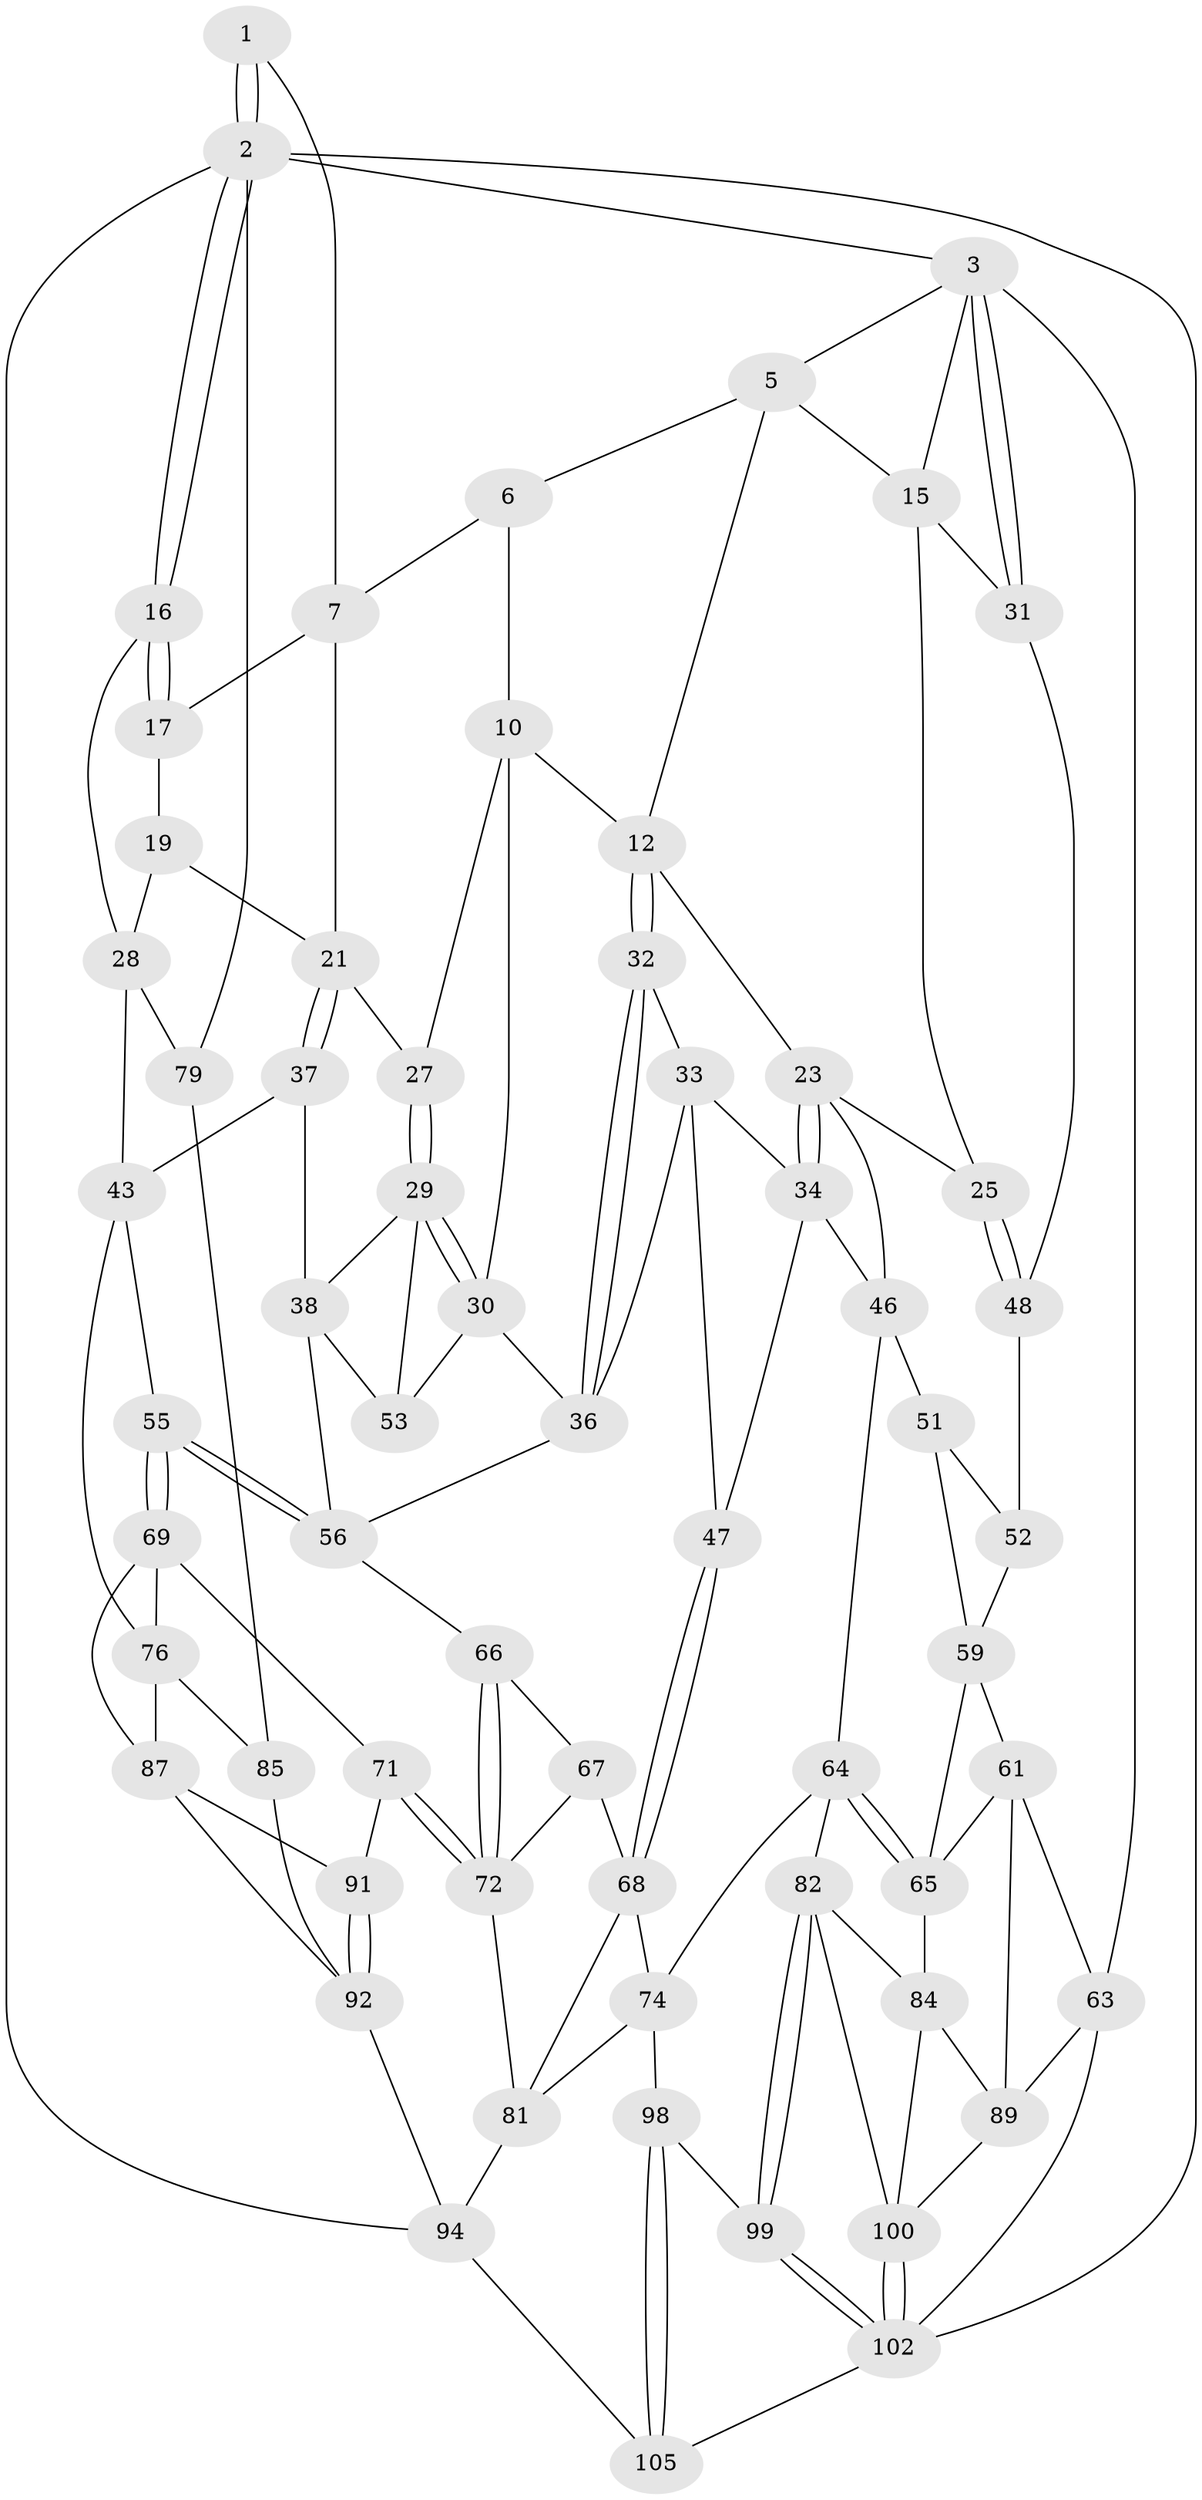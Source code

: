// original degree distribution, {3: 0.01904761904761905, 6: 0.24761904761904763, 4: 0.2761904761904762, 5: 0.45714285714285713}
// Generated by graph-tools (version 1.1) at 2025/11/02/27/25 16:11:52]
// undirected, 63 vertices, 137 edges
graph export_dot {
graph [start="1"]
  node [color=gray90,style=filled];
  1 [pos="+0.9580417309040582+0"];
  2 [pos="+1+0",super="+78"];
  3 [pos="+0+0",super="+4"];
  5 [pos="+0.3717283919363999+0",super="+14"];
  6 [pos="+0.6752996830137346+0",super="+9"];
  7 [pos="+0.9170087852632541+0.0699562784539527",super="+8"];
  10 [pos="+0.6750074260450896+0.029275928546824734",super="+11"];
  12 [pos="+0.5019623967633727+0.168810762605161",super="+13"];
  15 [pos="+0.17813861644536855+0.1351481706705352",super="+26"];
  16 [pos="+1+0.2365595104563194"];
  17 [pos="+0.9739544611587959+0.1293058223540372",super="+18"];
  19 [pos="+0.9294186410198649+0.17140811899866493",super="+20"];
  21 [pos="+0.866050706908966+0.20631418707406082",super="+22"];
  23 [pos="+0.3292341638940409+0.20251585440046363",super="+24"];
  25 [pos="+0.1715985691305549+0.19338344226625925"];
  27 [pos="+0.7665484155009792+0.16027979882293403"];
  28 [pos="+1+0.32431973101283973",super="+42"];
  29 [pos="+0.7216971214308805+0.2395577393391697",super="+39"];
  30 [pos="+0.6556456563423514+0.2565066689228255",super="+35"];
  31 [pos="+0+0"];
  32 [pos="+0.5012922358470319+0.17068020201734427"];
  33 [pos="+0.47392613591382404+0.2125580637409278",super="+41"];
  34 [pos="+0.38600809154725385+0.24978114412855057",super="+45"];
  36 [pos="+0.5931619114209894+0.3165931817747854",super="+40"];
  37 [pos="+0.8354851876306982+0.278370738277327"];
  38 [pos="+0.8247915916412145+0.28149328045564",super="+54"];
  43 [pos="+1+0.42008661886732807",super="+44"];
  46 [pos="+0.3176788996171378+0.42014368406472286",super="+50"];
  47 [pos="+0.44528584079728195+0.413751660957454"];
  48 [pos="+0.15372431747459123+0.21284403530159365",super="+49"];
  51 [pos="+0.1504202588922348+0.36342449834948887"];
  52 [pos="+0.11507229331533064+0.26606624914226285",super="+58"];
  53 [pos="+0.7063120975567548+0.32306035467331096"];
  55 [pos="+0.7983937217142799+0.46735951016114136"];
  56 [pos="+0.744295350106635+0.4331939477698013",super="+57"];
  59 [pos="+0.1325952863956996+0.39952653449637887",super="+60"];
  61 [pos="+0+0.4945003924807459",super="+62"];
  63 [pos="+0+1"];
  64 [pos="+0.25559787596212724+0.5640373139248538",super="+75"];
  65 [pos="+0.1137624192831971+0.522009176619291",super="+77"];
  66 [pos="+0.6585267557287287+0.45358207824909585"];
  67 [pos="+0.5779335768554295+0.5608077696224802"];
  68 [pos="+0.47755216061483846+0.5190687616048483",super="+73"];
  69 [pos="+0.8027310591077323+0.6148511147883713",super="+70"];
  71 [pos="+0.7416435959400879+0.6617027134059419"];
  72 [pos="+0.7289096782669873+0.6640561422753376",super="+80"];
  74 [pos="+0.2990156923108012+0.6793301519957066",super="+97"];
  76 [pos="+0.8232375633358751+0.6138547860036898",super="+86"];
  79 [pos="+1+0.5999951240045535"];
  81 [pos="+0.616774287981288+0.7275544894550382",super="+96"];
  82 [pos="+0.2266735752779874+0.7260639029375682",super="+83"];
  84 [pos="+0.11016561925111432+0.7573645525659694",super="+88"];
  85 [pos="+1+0.6485028432268503"];
  87 [pos="+0.9104498176148605+0.7508177726801107",super="+90"];
  89 [pos="+0+0.7814126847495211",super="+103"];
  91 [pos="+0.7757191040614162+0.712523707754186"];
  92 [pos="+0.869437501358065+0.9102113398718296",super="+93"];
  94 [pos="+0.8756571676882547+1",super="+95"];
  98 [pos="+0.3500843394934075+0.8947304648606722"];
  99 [pos="+0.2748071247011939+0.9113239050286281"];
  100 [pos="+0.13973665761634105+0.9287696165881938",super="+101"];
  102 [pos="+0.1708269794100396+0.9912262782451288",super="+104"];
  105 [pos="+0.5392879107226647+1"];
  1 -- 2;
  1 -- 2;
  1 -- 7;
  2 -- 3;
  2 -- 16;
  2 -- 16;
  2 -- 94;
  2 -- 79;
  2 -- 102;
  3 -- 31;
  3 -- 31;
  3 -- 63;
  3 -- 5;
  3 -- 15;
  5 -- 6;
  5 -- 15;
  5 -- 12;
  6 -- 10;
  6 -- 7;
  7 -- 17;
  7 -- 21;
  10 -- 27;
  10 -- 12;
  10 -- 30;
  12 -- 32;
  12 -- 32;
  12 -- 23;
  15 -- 25;
  15 -- 31;
  16 -- 17;
  16 -- 17;
  16 -- 28;
  17 -- 19 [weight=2];
  19 -- 28;
  19 -- 21;
  21 -- 37;
  21 -- 37;
  21 -- 27;
  23 -- 34;
  23 -- 34;
  23 -- 25;
  23 -- 46;
  25 -- 48;
  25 -- 48;
  27 -- 29;
  27 -- 29;
  28 -- 43;
  28 -- 79;
  29 -- 30;
  29 -- 30;
  29 -- 53;
  29 -- 38;
  30 -- 36;
  30 -- 53;
  31 -- 48;
  32 -- 33;
  32 -- 36;
  32 -- 36;
  33 -- 34;
  33 -- 36;
  33 -- 47;
  34 -- 46;
  34 -- 47;
  36 -- 56;
  37 -- 38;
  37 -- 43;
  38 -- 56;
  38 -- 53;
  43 -- 76;
  43 -- 55;
  46 -- 64;
  46 -- 51;
  47 -- 68;
  47 -- 68;
  48 -- 52 [weight=2];
  51 -- 52;
  51 -- 59;
  52 -- 59;
  55 -- 56;
  55 -- 56;
  55 -- 69;
  55 -- 69;
  56 -- 66;
  59 -- 65;
  59 -- 61;
  61 -- 65;
  61 -- 89;
  61 -- 63;
  63 -- 102;
  63 -- 89;
  64 -- 65;
  64 -- 65;
  64 -- 74;
  64 -- 82;
  65 -- 84;
  66 -- 67;
  66 -- 72;
  66 -- 72;
  67 -- 68;
  67 -- 72;
  68 -- 81;
  68 -- 74;
  69 -- 76;
  69 -- 71;
  69 -- 87;
  71 -- 72;
  71 -- 72;
  71 -- 91;
  72 -- 81;
  74 -- 81;
  74 -- 98;
  76 -- 85;
  76 -- 87;
  79 -- 85;
  81 -- 94;
  82 -- 99;
  82 -- 99;
  82 -- 100;
  82 -- 84;
  84 -- 100;
  84 -- 89;
  85 -- 92;
  87 -- 91;
  87 -- 92;
  89 -- 100;
  91 -- 92;
  91 -- 92;
  92 -- 94;
  94 -- 105;
  98 -- 99;
  98 -- 105;
  98 -- 105;
  99 -- 102;
  99 -- 102;
  100 -- 102;
  100 -- 102;
  102 -- 105;
}
